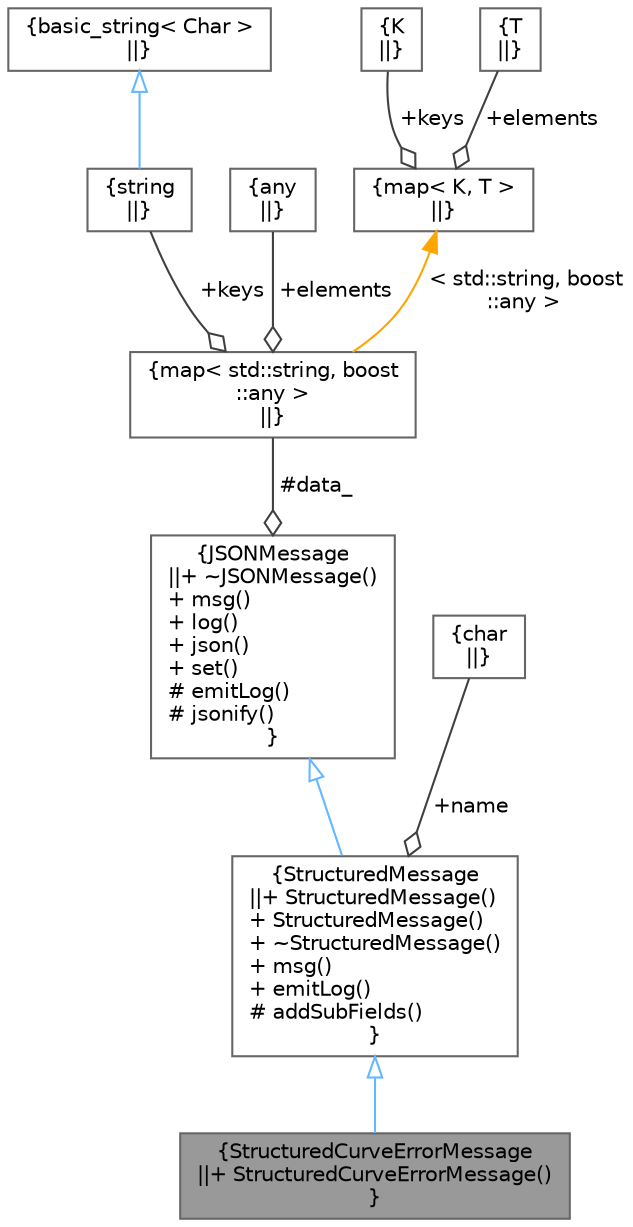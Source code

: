 digraph "StructuredCurveErrorMessage"
{
 // INTERACTIVE_SVG=YES
 // LATEX_PDF_SIZE
  bgcolor="transparent";
  edge [fontname=Helvetica,fontsize=10,labelfontname=Helvetica,labelfontsize=10];
  node [fontname=Helvetica,fontsize=10,shape=box,height=0.2,width=0.4];
  Node1 [label="{StructuredCurveErrorMessage\n||+ StructuredCurveErrorMessage()\l}",height=0.2,width=0.4,color="gray40", fillcolor="grey60", style="filled", fontcolor="black",tooltip="Utility class for Structured Curve errors, contains the curve ID."];
  Node2 -> Node1 [dir="back",color="steelblue1",style="solid",arrowtail="onormal"];
  Node2 [label="{StructuredMessage\n||+ StructuredMessage()\l+ StructuredMessage()\l+ ~StructuredMessage()\l+ msg()\l+ emitLog()\l# addSubFields()\l}",height=0.2,width=0.4,color="gray40", fillcolor="white", style="filled",URL="$classore_1_1data_1_1_structured_message.html",tooltip=" "];
  Node3 -> Node2 [dir="back",color="steelblue1",style="solid",arrowtail="onormal"];
  Node3 [label="{JSONMessage\n||+ ~JSONMessage()\l+ msg()\l+ log()\l+ json()\l+ set()\l# emitLog()\l# jsonify()\l}",height=0.2,width=0.4,color="gray40", fillcolor="white", style="filled",URL="$classore_1_1data_1_1_j_s_o_n_message.html",tooltip=" "];
  Node4 -> Node3 [color="grey25",style="solid",label=" #data_" ,arrowhead="odiamond"];
  Node4 [label="{map\< std::string, boost\l::any \>\n||}",height=0.2,width=0.4,color="gray40", fillcolor="white", style="filled",tooltip=" "];
  Node5 -> Node4 [color="grey25",style="solid",label=" +keys" ,arrowhead="odiamond"];
  Node5 [label="{string\n||}",height=0.2,width=0.4,color="gray40", fillcolor="white", style="filled",tooltip=" "];
  Node6 -> Node5 [dir="back",color="steelblue1",style="solid",arrowtail="onormal"];
  Node6 [label="{basic_string\< Char \>\n||}",height=0.2,width=0.4,color="gray40", fillcolor="white", style="filled",tooltip=" "];
  Node7 -> Node4 [color="grey25",style="solid",label=" +elements" ,arrowhead="odiamond"];
  Node7 [label="{any\n||}",height=0.2,width=0.4,color="gray40", fillcolor="white", style="filled",tooltip=" "];
  Node8 -> Node4 [dir="back",color="orange",style="solid",label=" \< std::string, boost\l::any \>" ];
  Node8 [label="{map\< K, T \>\n||}",height=0.2,width=0.4,color="gray40", fillcolor="white", style="filled",tooltip=" "];
  Node9 -> Node8 [color="grey25",style="solid",label=" +keys" ,arrowhead="odiamond"];
  Node9 [label="{K\n||}",height=0.2,width=0.4,color="gray40", fillcolor="white", style="filled",tooltip=" "];
  Node10 -> Node8 [color="grey25",style="solid",label=" +elements" ,arrowhead="odiamond"];
  Node10 [label="{T\n||}",height=0.2,width=0.4,color="gray40", fillcolor="white", style="filled",tooltip=" "];
  Node11 -> Node2 [color="grey25",style="solid",label=" +name" ,arrowhead="odiamond"];
  Node11 [label="{char\n||}",height=0.2,width=0.4,color="gray40", fillcolor="white", style="filled",tooltip=" "];
}
